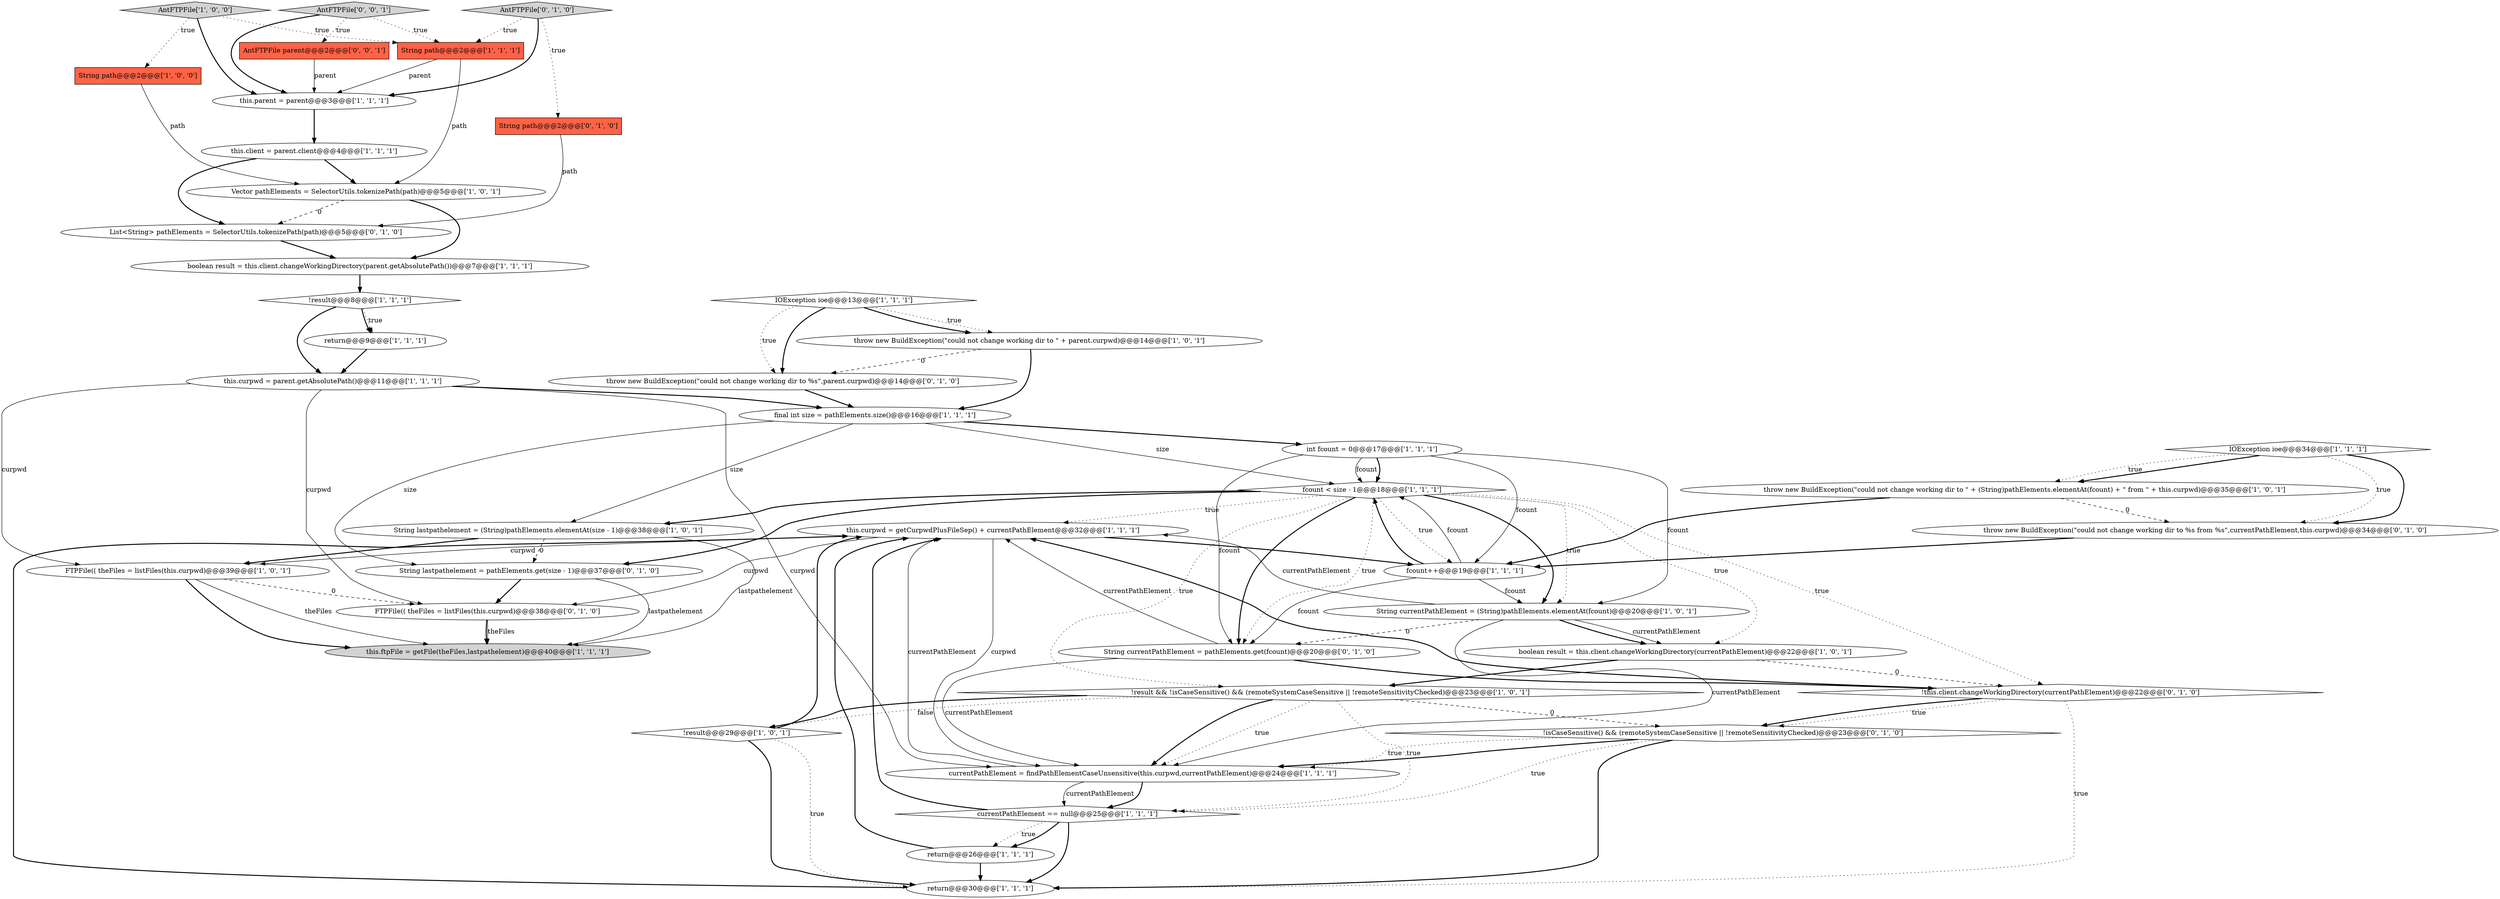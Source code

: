 digraph {
41 [style = filled, label = "AntFTPFile['0', '0', '1']", fillcolor = lightgray, shape = diamond image = "AAA0AAABBB3BBB"];
29 [style = filled, label = "throw new BuildException(\"could not change working dir to \" + parent.curpwd)@@@14@@@['1', '0', '1']", fillcolor = white, shape = ellipse image = "AAA0AAABBB1BBB"];
5 [style = filled, label = "return@@@9@@@['1', '1', '1']", fillcolor = white, shape = ellipse image = "AAA0AAABBB1BBB"];
37 [style = filled, label = "List<String> pathElements = SelectorUtils.tokenizePath(path)@@@5@@@['0', '1', '0']", fillcolor = white, shape = ellipse image = "AAA1AAABBB2BBB"];
12 [style = filled, label = "AntFTPFile['1', '0', '0']", fillcolor = lightgray, shape = diamond image = "AAA0AAABBB1BBB"];
9 [style = filled, label = "final int size = pathElements.size()@@@16@@@['1', '1', '1']", fillcolor = white, shape = ellipse image = "AAA0AAABBB1BBB"];
21 [style = filled, label = "int fcount = 0@@@17@@@['1', '1', '1']", fillcolor = white, shape = ellipse image = "AAA0AAABBB1BBB"];
7 [style = filled, label = "IOException ioe@@@34@@@['1', '1', '1']", fillcolor = white, shape = diamond image = "AAA0AAABBB1BBB"];
22 [style = filled, label = "fcount < size - 1@@@18@@@['1', '1', '1']", fillcolor = white, shape = diamond image = "AAA0AAABBB1BBB"];
31 [style = filled, label = "FTPFile(( theFiles = listFiles(this.curpwd)@@@38@@@['0', '1', '0']", fillcolor = white, shape = ellipse image = "AAA1AAABBB2BBB"];
11 [style = filled, label = "!result@@@29@@@['1', '0', '1']", fillcolor = white, shape = diamond image = "AAA0AAABBB1BBB"];
27 [style = filled, label = "currentPathElement = findPathElementCaseUnsensitive(this.curpwd,currentPathElement)@@@24@@@['1', '1', '1']", fillcolor = white, shape = ellipse image = "AAA0AAABBB1BBB"];
20 [style = filled, label = "this.curpwd = getCurpwdPlusFileSep() + currentPathElement@@@32@@@['1', '1', '1']", fillcolor = white, shape = ellipse image = "AAA0AAABBB1BBB"];
3 [style = filled, label = "this.curpwd = parent.getAbsolutePath()@@@11@@@['1', '1', '1']", fillcolor = white, shape = ellipse image = "AAA0AAABBB1BBB"];
4 [style = filled, label = "boolean result = this.client.changeWorkingDirectory(currentPathElement)@@@22@@@['1', '0', '1']", fillcolor = white, shape = ellipse image = "AAA0AAABBB1BBB"];
24 [style = filled, label = "!result@@@8@@@['1', '1', '1']", fillcolor = white, shape = diamond image = "AAA0AAABBB1BBB"];
38 [style = filled, label = "throw new BuildException(\"could not change working dir to %s\",parent.curpwd)@@@14@@@['0', '1', '0']", fillcolor = white, shape = ellipse image = "AAA1AAABBB2BBB"];
35 [style = filled, label = "throw new BuildException(\"could not change working dir to %s from %s\",currentPathElement,this.curpwd)@@@34@@@['0', '1', '0']", fillcolor = white, shape = ellipse image = "AAA1AAABBB2BBB"];
2 [style = filled, label = "boolean result = this.client.changeWorkingDirectory(parent.getAbsolutePath())@@@7@@@['1', '1', '1']", fillcolor = white, shape = ellipse image = "AAA0AAABBB1BBB"];
23 [style = filled, label = "String path@@@2@@@['1', '1', '1']", fillcolor = tomato, shape = box image = "AAA0AAABBB1BBB"];
17 [style = filled, label = "this.client = parent.client@@@4@@@['1', '1', '1']", fillcolor = white, shape = ellipse image = "AAA0AAABBB1BBB"];
19 [style = filled, label = "!result && !isCaseSensitive() && (remoteSystemCaseSensitive || !remoteSensitivityChecked)@@@23@@@['1', '0', '1']", fillcolor = white, shape = diamond image = "AAA0AAABBB1BBB"];
10 [style = filled, label = "return@@@26@@@['1', '1', '1']", fillcolor = white, shape = ellipse image = "AAA0AAABBB1BBB"];
16 [style = filled, label = "fcount++@@@19@@@['1', '1', '1']", fillcolor = white, shape = ellipse image = "AAA0AAABBB1BBB"];
15 [style = filled, label = "String currentPathElement = (String)pathElements.elementAt(fcount)@@@20@@@['1', '0', '1']", fillcolor = white, shape = ellipse image = "AAA0AAABBB1BBB"];
40 [style = filled, label = "AntFTPFile parent@@@2@@@['0', '0', '1']", fillcolor = tomato, shape = box image = "AAA0AAABBB3BBB"];
1 [style = filled, label = "FTPFile(( theFiles = listFiles(this.curpwd)@@@39@@@['1', '0', '1']", fillcolor = white, shape = ellipse image = "AAA0AAABBB1BBB"];
6 [style = filled, label = "String path@@@2@@@['1', '0', '0']", fillcolor = tomato, shape = box image = "AAA0AAABBB1BBB"];
34 [style = filled, label = "String path@@@2@@@['0', '1', '0']", fillcolor = tomato, shape = box image = "AAA0AAABBB2BBB"];
28 [style = filled, label = "currentPathElement == null@@@25@@@['1', '1', '1']", fillcolor = white, shape = diamond image = "AAA0AAABBB1BBB"];
30 [style = filled, label = "String lastpathelement = pathElements.get(size - 1)@@@37@@@['0', '1', '0']", fillcolor = white, shape = ellipse image = "AAA1AAABBB2BBB"];
8 [style = filled, label = "String lastpathelement = (String)pathElements.elementAt(size - 1)@@@38@@@['1', '0', '1']", fillcolor = white, shape = ellipse image = "AAA0AAABBB1BBB"];
18 [style = filled, label = "this.ftpFile = getFile(theFiles,lastpathelement)@@@40@@@['1', '1', '1']", fillcolor = lightgray, shape = ellipse image = "AAA0AAABBB1BBB"];
13 [style = filled, label = "return@@@30@@@['1', '1', '1']", fillcolor = white, shape = ellipse image = "AAA0AAABBB1BBB"];
33 [style = filled, label = "AntFTPFile['0', '1', '0']", fillcolor = lightgray, shape = diamond image = "AAA0AAABBB2BBB"];
36 [style = filled, label = "!this.client.changeWorkingDirectory(currentPathElement)@@@22@@@['0', '1', '0']", fillcolor = white, shape = diamond image = "AAA1AAABBB2BBB"];
0 [style = filled, label = "Vector pathElements = SelectorUtils.tokenizePath(path)@@@5@@@['1', '0', '1']", fillcolor = white, shape = ellipse image = "AAA0AAABBB1BBB"];
25 [style = filled, label = "IOException ioe@@@13@@@['1', '1', '1']", fillcolor = white, shape = diamond image = "AAA0AAABBB1BBB"];
26 [style = filled, label = "this.parent = parent@@@3@@@['1', '1', '1']", fillcolor = white, shape = ellipse image = "AAA0AAABBB1BBB"];
39 [style = filled, label = "!isCaseSensitive() && (remoteSystemCaseSensitive || !remoteSensitivityChecked)@@@23@@@['0', '1', '0']", fillcolor = white, shape = diamond image = "AAA1AAABBB2BBB"];
32 [style = filled, label = "String currentPathElement = pathElements.get(fcount)@@@20@@@['0', '1', '0']", fillcolor = white, shape = ellipse image = "AAA1AAABBB2BBB"];
14 [style = filled, label = "throw new BuildException(\"could not change working dir to \" + (String)pathElements.elementAt(fcount) + \" from \" + this.curpwd)@@@35@@@['1', '0', '1']", fillcolor = white, shape = ellipse image = "AAA0AAABBB1BBB"];
28->13 [style = bold, label=""];
26->17 [style = bold, label=""];
21->22 [style = bold, label=""];
36->20 [style = bold, label=""];
0->37 [style = dashed, label="0"];
22->20 [style = dotted, label="true"];
39->27 [style = bold, label=""];
1->18 [style = bold, label=""];
31->18 [style = bold, label=""];
37->2 [style = bold, label=""];
21->15 [style = solid, label="fcount"];
19->27 [style = bold, label=""];
4->19 [style = bold, label=""];
20->1 [style = solid, label="curpwd"];
23->26 [style = solid, label="parent"];
3->9 [style = bold, label=""];
41->40 [style = dotted, label="true"];
20->27 [style = solid, label="curpwd"];
32->20 [style = solid, label="currentPathElement"];
19->39 [style = dashed, label="0"];
9->8 [style = solid, label="size"];
13->20 [style = bold, label=""];
24->5 [style = bold, label=""];
15->27 [style = solid, label="currentPathElement"];
41->23 [style = dotted, label="true"];
21->32 [style = solid, label="fcount"];
9->30 [style = solid, label="size"];
9->22 [style = solid, label="size"];
22->15 [style = dotted, label="true"];
22->30 [style = bold, label=""];
15->32 [style = dashed, label="0"];
11->20 [style = bold, label=""];
20->16 [style = bold, label=""];
27->28 [style = bold, label=""];
31->18 [style = solid, label="theFiles"];
3->31 [style = solid, label="curpwd"];
39->13 [style = bold, label=""];
25->29 [style = dotted, label="true"];
4->36 [style = dashed, label="0"];
3->27 [style = solid, label="curpwd"];
8->18 [style = solid, label="lastpathelement"];
21->22 [style = solid, label="fcount"];
16->32 [style = solid, label="fcount"];
38->9 [style = bold, label=""];
7->14 [style = bold, label=""];
30->31 [style = bold, label=""];
28->10 [style = dotted, label="true"];
16->22 [style = solid, label="fcount"];
29->38 [style = dashed, label="0"];
19->11 [style = bold, label=""];
1->31 [style = dashed, label="0"];
22->36 [style = dotted, label="true"];
7->14 [style = dotted, label="true"];
15->4 [style = solid, label="currentPathElement"];
11->13 [style = bold, label=""];
20->31 [style = solid, label="curpwd"];
15->20 [style = solid, label="currentPathElement"];
2->24 [style = bold, label=""];
28->10 [style = bold, label=""];
12->6 [style = dotted, label="true"];
16->15 [style = solid, label="fcount"];
7->35 [style = bold, label=""];
33->23 [style = dotted, label="true"];
10->20 [style = bold, label=""];
12->26 [style = bold, label=""];
34->37 [style = solid, label="path"];
14->16 [style = bold, label=""];
28->20 [style = bold, label=""];
36->13 [style = dotted, label="true"];
1->18 [style = solid, label="theFiles"];
15->4 [style = bold, label=""];
16->22 [style = bold, label=""];
14->35 [style = dashed, label="0"];
22->32 [style = bold, label=""];
8->1 [style = bold, label=""];
19->11 [style = dotted, label="false"];
17->37 [style = bold, label=""];
41->26 [style = bold, label=""];
23->0 [style = solid, label="path"];
10->13 [style = bold, label=""];
36->39 [style = dotted, label="true"];
25->38 [style = dotted, label="true"];
24->3 [style = bold, label=""];
33->34 [style = dotted, label="true"];
6->0 [style = solid, label="path"];
5->3 [style = bold, label=""];
11->13 [style = dotted, label="true"];
17->0 [style = bold, label=""];
7->35 [style = dotted, label="true"];
29->9 [style = bold, label=""];
3->1 [style = solid, label="curpwd"];
39->27 [style = dotted, label="true"];
32->27 [style = solid, label="currentPathElement"];
25->29 [style = bold, label=""];
22->8 [style = bold, label=""];
22->19 [style = dotted, label="true"];
22->32 [style = dotted, label="true"];
12->23 [style = dotted, label="true"];
22->16 [style = dotted, label="true"];
39->28 [style = dotted, label="true"];
25->38 [style = bold, label=""];
9->21 [style = bold, label=""];
22->15 [style = bold, label=""];
35->16 [style = bold, label=""];
27->20 [style = solid, label="currentPathElement"];
32->36 [style = bold, label=""];
8->30 [style = dashed, label="0"];
40->26 [style = solid, label="parent"];
24->5 [style = dotted, label="true"];
30->18 [style = solid, label="lastpathelement"];
0->2 [style = bold, label=""];
22->4 [style = dotted, label="true"];
21->16 [style = solid, label="fcount"];
27->28 [style = solid, label="currentPathElement"];
19->27 [style = dotted, label="true"];
36->39 [style = bold, label=""];
19->28 [style = dotted, label="true"];
33->26 [style = bold, label=""];
}
